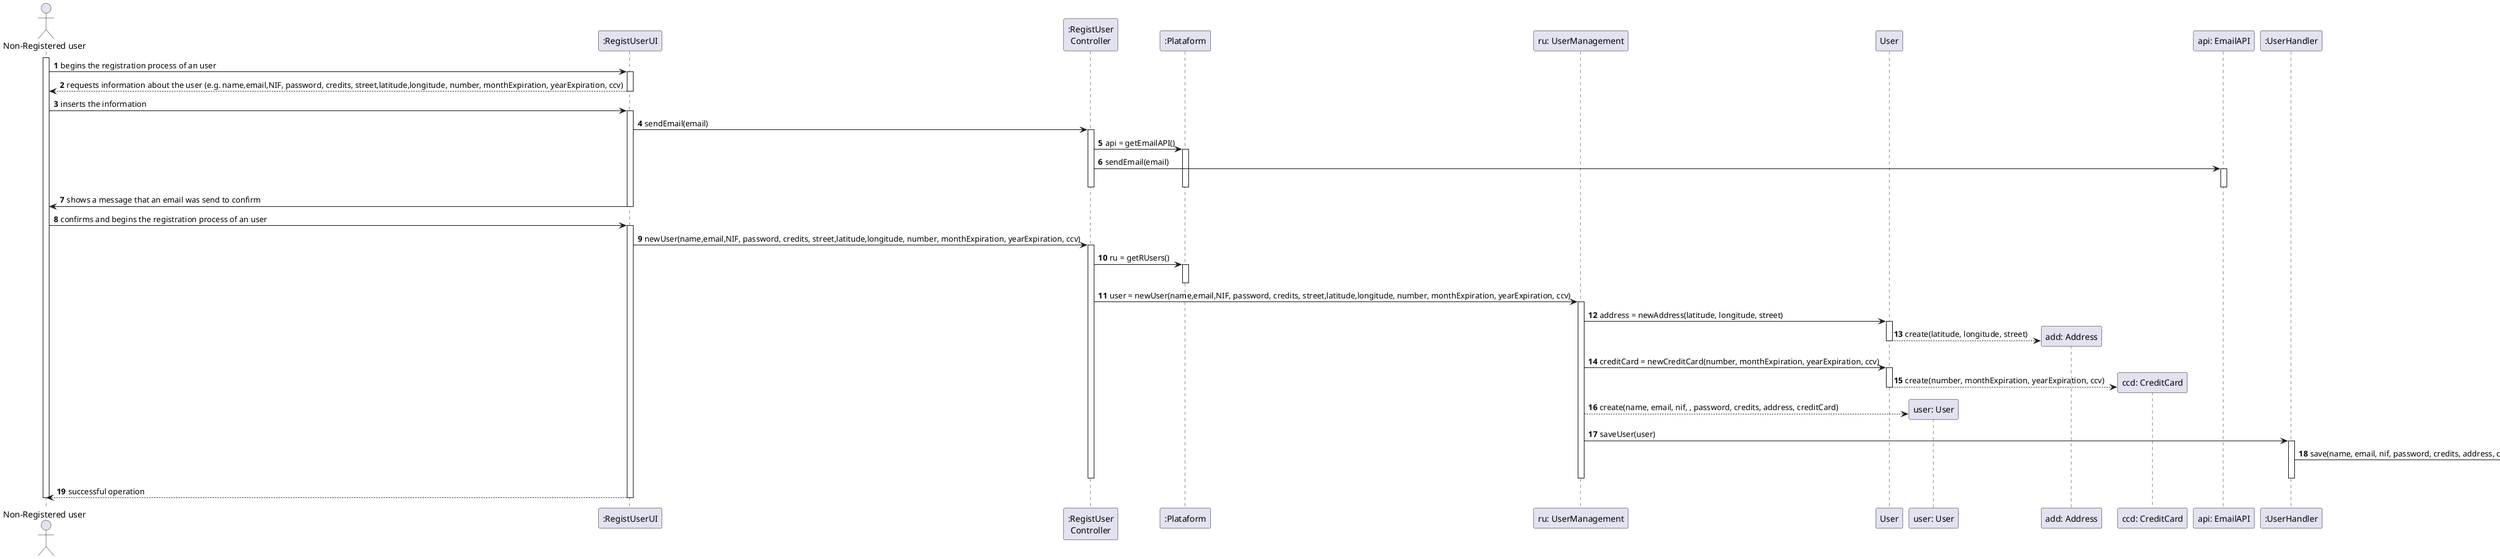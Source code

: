 @startuml
autonumber

actor "Non-Registered user" as ADM
participant ":RegistUserUI" as UI
participant ":RegistUser\nController" as CTRL
participant ":Plataform" as PLAT
participant "ru: UserManagement" as ORGS
participant "User" as _ORG
participant "user: User" as ORG
participant "add: Address" as ADD
participant "ccd: CreditCard" as CDD
participant "api: EmailAPI" as API
participant ":UserHandler" as USH
participant ":DataBase" as DBE


activate ADM
ADM -> UI : begins the registration process of an user
activate UI

UI --> ADM : requests information about the user (e.g. name,email,NIF, password, credits, street,latitude,longitude, number, monthExpiration, yearExpiration, ccv)
deactivate UI

ADM -> UI : inserts the information
activate UI
UI -> CTRL : sendEmail(email)
activate CTRL

CTRL -> PLAT : api = getEmailAPI()
activate PLAT
CTRL -> API: sendEmail(email)
activate API
deactivate API
deactivate PLAT
deactivate CTRL
UI -> ADM : shows a message that an email was send to confirm
deactivate UI

ADM -> UI : confirms and begins the registration process of an user
activate UI
UI -> CTRL : newUser(name,email,NIF, password, credits, street,latitude,longitude, number, monthExpiration, yearExpiration, ccv)
activate CTRL

CTRL -> PLAT: ru = getRUsers()
activate PLAT
deactivate PLAT

CTRL -> ORGS: user = newUser(name,email,NIF, password, credits, street,latitude,longitude, number, monthExpiration, yearExpiration, ccv)
activate ORGS

ORGS -> _ORG: address = newAddress(latitude, longitude, street)
activate _ORG
_ORG --> ADD ** : create(latitude, longitude, street)
deactivate _ORG

ORGS -> _ORG: creditCard = newCreditCard(number, monthExpiration, yearExpiration, ccv)
activate _ORG
_ORG --> CDD ** : create(number, monthExpiration, yearExpiration, ccv)
deactivate _ORG

ORGS --> ORG ** : create(name, email, nif, , password, credits, address, creditCard)


ORGS -> USH: saveUser(user)
activate USH
USH -> DBE: save(name, email, nif, password, credits, address, creditCard)
activate DBE
deactivate USH
deactivate DBE
deactivate ORGS

deactivate CTRL
UI --> ADM : successful operation
deactivate UI

deactivate ADM
@enduml
